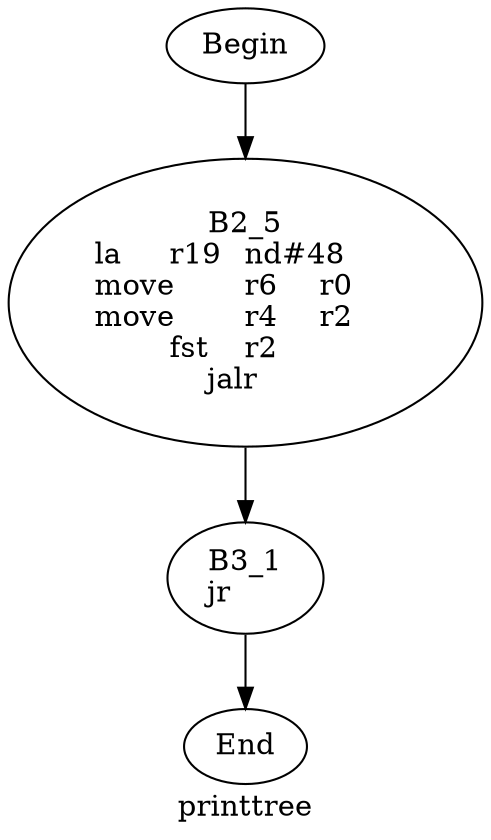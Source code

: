 digraph G{
	label = "printtree"	style = "dashed";
	color = purple;
	Node0 [label = "Begin"];
	Node0 -> {Node2 }
	Node1 [label = "End"];
	Node1 -> {}
	Node2 [label = "B2_5\nla	r19	nd#48	\nmove	r6	r0	\nmove	r4	r2	\nfst	r2	\njalr	\n"];
	Node2 -> {Node3 }
	Node3 [label = "B3_1\njr	\n"];
	Node3 -> {Node1 }
}
